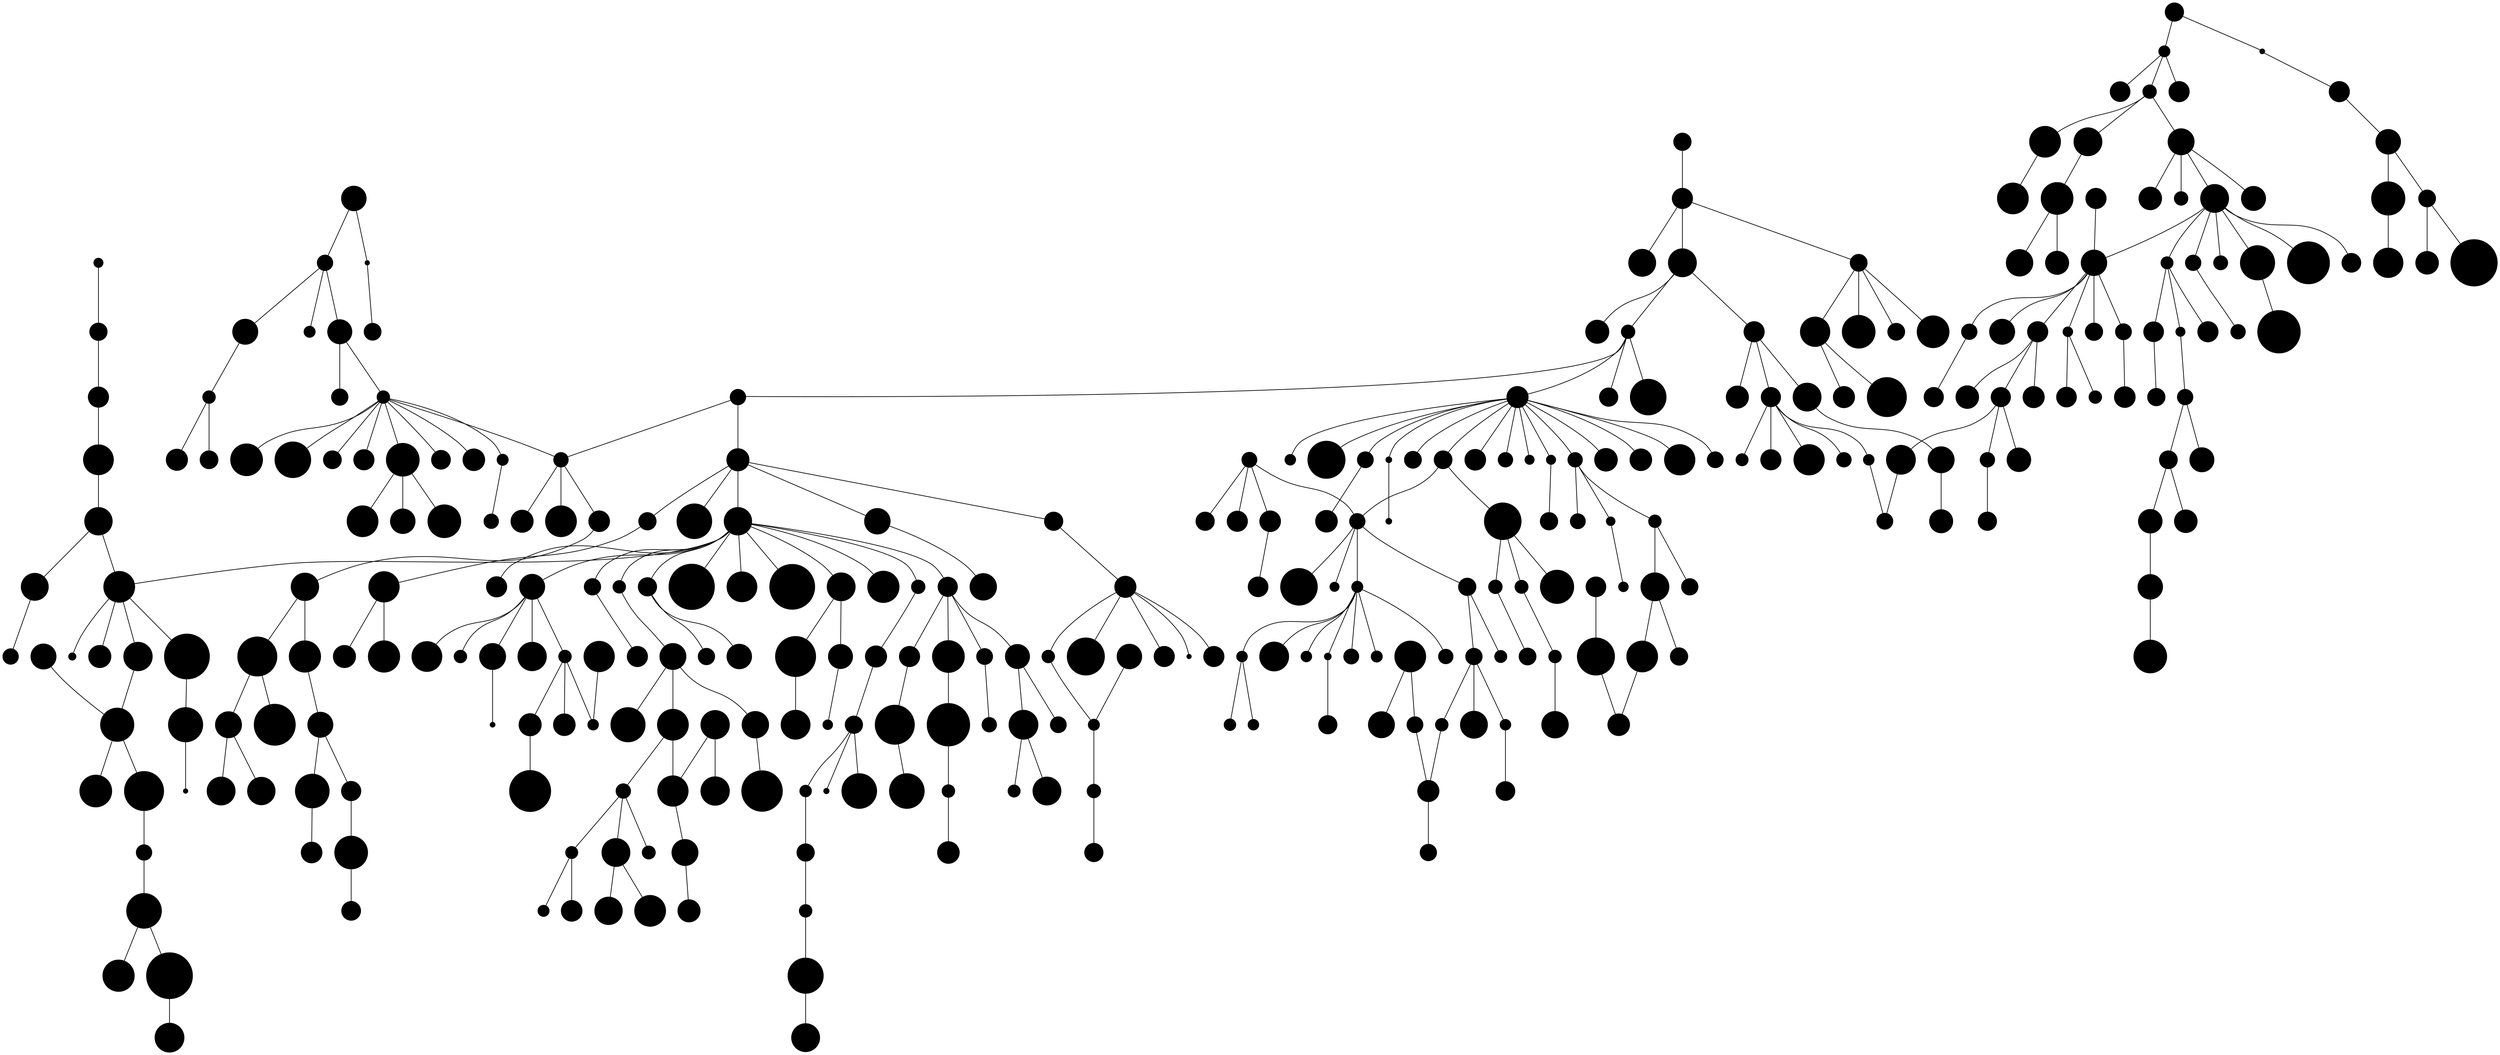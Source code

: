 strict graph "" {
	graph [bb="0,0,746.92,563.16",
		"edge"="{'pos': ''}",
		file="/Users/felicedeluca/Developer/UofA/mlgd/pipeline/impred/tmp_workspace/topics/labels/forests/Topics_Layer_1_drawing.dot",
		"graph"="{'bb': '0,0,746.92,563.16', 'edge': \"{'pos': ''}\", 'file': '/Users/felicedeluca/Developer/UofA/mlgd/pipeline/impred/tmp_workspace/\
topics/labels/forests/Topics_Layer_1_drawing.dot', 'graph': '{\'bb\': \'0,0,746.92,563.16\', \'edge\': \"{\'pos\': \'\'}\", \'file\': \'/\
Users/felicedeluca/Developer/UofA/mlgd/pipeline/impred/tmp_workspace/topics/labels/forests/Topics_Layer_1_drawing.dot\', \'graph\': \'{\\\'\
bb\\\': \\\'0,0,746.92,563.16\\\', \\\'edge\\\': \"{\\\'pos\\\': \\\'\\\'}\", \\\'file\\\': \\\'/Users/felicedeluca/Developer/UofA/\
mlgd/pipeline/impred/tmp_workspace/topics/labels/forests/Topics_Layer_1_drawing.dot\\\', \\\'graph\\\': \"{\\\'bb\\\': \\\'0,0,746.92,\
563.16\\\', \\\'file\\\': \\\'/Users/felicedeluca/Developer/UofA/mlgd/pipeline/impred/tmp_workspace/topics/set2/forests/Topics_Layer_\
1_drawing.dot\\\', \\\'overlap\\\': \\\'vpsc\\\', \\\'repulsiveforce\\\': \\\'1.5\\\', \\\'start\\\': \\\'123\\\'}\", \\\'node\\\': \"{\\\'\
height\\\': \\\'\\\', \\\'label\\\': \\\'\\\\\\\\\\\\\\\\N\\\', \\\'level\\\': \\\'\\\', \\\'penwidth\\\': \\\'0.5\\\', \\\'pos\\\': \\\'\\\', \\\'\
shape\\\': \\\'point\\\', \\\'width\\\': \\\'\\\'}\", \\\'overlap\\\': \\\'vpsc\\\', \\\'repulsiveforce\\\': \\\'1.5\\\', \\\'start\\\': \\\'\
123\\\'}\', \'node\': \"{\'height\': \'\', \'label\': \'\\\\\\\\N\', \'level\': \'\', \'penwidth\': \'0.5\', \'pos\': \'\', \'shape\': \'\
point\', \'width\': \'\'}\", \'overlap\': \'vpsc\', \'repulsiveforce\': \'1.5\', \'start\': \'123\'}', 'node': \"{'height': '', 'label': '\\\\N', '\
level': '', 'penwidth': '0.5', 'pos': '', 'shape': 'point', 'width': ''}\", 'overlap': 'vpsc', 'repulsiveforce': '1.5', 'start': '\
123'}",
		"node"="{'fontsize': '', 'height': '', 'label': '\\N', 'level': '', 'penwidth': '0.5', 'pos': '', 'shape': 'point', 'width': ''}",
		overlap=vpsc,
		repulsiveforce=1.5,
		start=123
	];
	node [label="\N",
		penwidth=0.5,
		shape=point
	];
	1864	 [fontsize=8,
		height=0.2,
		label=ethics,
		level=1,
		pos="-73.25000000000006,-32.450000000000045",
		width=0.2];
	1856	 [fontsize=8,
		height=0.37,
		label=philosophy,
		level=1,
		pos="-72.25000000000006,-14.29000000000002",
		width=0.37];
	1864 -- 1856	 [pos="532.21,124.13 532.02,120.62 531.61,113.25 531.42,109.79"];
	1849	 [fontsize=8,
		height=0.43,
		label=metaphysics,
		level=1,
		pos="-53.040000000000134,-9.560000000000002",
		width=0.43];
	1856 -- 1849	 [pos="549.75,130.37 546.19,129.49 538.17,127.51 534.38,126.58"];
	1683	 [fontsize=8,
		height=0.63,
		label="philosophy of mind",
		level=1,
		pos="-34.14000000000016,3.4399999999999977",
		width=0.63];
	1849 -- 1683	 [pos="568.94,142.78 565.46,140.39 556.79,134.42 553.16,131.93"];
	1007	 [fontsize=8,
		height=0.58,
		label="cognitive science",
		level=1,
		pos="-12.710000000000093,20.819999999999993",
		width=0.58];
	1683 -- 1007	 [pos="590.45,160.04 586.58,156.9 575.78,148.14 571.87,144.97"];
	838	 [fontsize=8,
		height=0.65,
		label="artificial intelligence",
		level=1,
		pos="-4.400000000000091,54.66000000000001",
		width=0.65];
	1007 -- 838	 [pos="599.73,193.2 598.3,187.38 593.84,169.24 592.35,163.17"];
	1682	 [fontsize=8,
		height=0.57,
		label=psycholinguistics,
		level=1,
		pos="0.0,0.0",
		width=0.57];
	1007 -- 1682	 [pos="592.86,159.54 595.2,155.71 601.03,146.16 603.47,142.16"];
	3013	 [fontsize=8,
		height=0.37,
		label="cell biology",
		level=1,
		pos="-285.0700000000001,273.03",
		width=0.37];
	315	 [fontsize=8,
		height=0.43,
		label=biochemistry,
		level=1,
		pos="-281.7400000000001,256.77",
		width=0.43];
	3013 -- 315	 [pos="322.42,399.12 321.78,402.24 320.55,408.25 319.91,411.38"];
	3012	 [fontsize=8,
		height=0.36,
		label=biophysics,
		level=1,
		pos="-303.3100000000001,291.38",
		width=0.36];
	315 -- 3012	 [pos="321.67,398.99 317.89,405.06 305.96,424.2 302.32,430.04"];
	282	 [fontsize=8,
		height=0.59,
		label="molecular biology",
		level=1,
		pos="-255.7500000000001,217.49",
		width=0.59];
	315 -- 282	 [pos="347.71,359.54 343.43,366 328.13,389.12 323.91,395.49"];
	3011	 [fontsize=8,
		height=0.57,
		label="structural biology",
		level=1,
		pos="-296.4700000000001,263.71",
		width=0.57];
	315 -- 3011	 [pos="321.02,397.98 318.2,399.31 312.76,401.87 309.92,403.21"];
	3177	 [fontsize=8,
		height=0.69,
		label="statistical mechanics",
		level=1,
		pos="-309.5300000000001,310.49",
		width=0.69];
	3012 -- 3177	 [pos="300.68,433.51 299.53,437.05 296.93,445.03 295.71,448.8"];
	3159	 [fontsize=8,
		height=0.36,
		label="soft matter",
		level=1,
		pos="-316.7100000000001,297.47999999999996",
		width=0.36];
	3012 -- 3159	 [pos="299.62,432.49 297.04,433.66 292.1,435.91 289.52,437.08"];
	3163	 [fontsize=8,
		height=0.67,
		label="molecular dynamics",
		level=1,
		pos="-298.2800000000001,308.45",
		width=0.67];
	3012 -- 3163	 [pos="301.8,433.57 302.77,436.87 304.81,443.79 305.77,447.05"];
	3161	 [fontsize=8,
		height=0.62,
		label="physical chemistry",
		level=1,
		pos="-324.0100000000001,310.07",
		width=0.62];
	3012 -- 3161	 [pos="299.9,432.97 296.16,436.35 285.73,445.76 281.95,449.18"];
	313	 [fontsize=8,
		height=0.29,
		label=genetics,
		level=1,
		pos="-197.66000000000008,187.27999999999997",
		width=0.29];
	282 -- 313	 [pos="404.97,328.64 396.16,333.23 359.78,352.15 350.82,356.81"];
	241	 [fontsize=8,
		height=0.43,
		label=microbiology,
		level=1,
		pos="-303.79000000000013,220.07999999999998",
		width=0.43];
	282 -- 241	 [pos="346.76,357.96 338.86,358.39 310.58,359.91 302.78,360.33"];
	317	 [fontsize=8,
		height=0.49,
		label="cancer biology",
		level=1,
		pos="-266.3000000000001,210.59999999999997",
		width=0.49];
	282 -- 317	 [pos="347.18,356.78 345.23,355.51 342,353.4 340.01,352.1"];
	4156	 [fontsize=8,
		height=0.82,
		label="computational chemistry",
		level=1,
		pos="-338.4300000000001,307.16999999999996",
		width=0.82];
	3161 -- 4156	 [pos="278.8,450.07 276.03,449.52 270.7,448.44 267.93,447.89"];
	4159	 [fontsize=8,
		height=0.45,
		label=spectroscopy,
		level=1,
		pos="-331.2600000000001,325.91999999999996",
		width=0.45];
	3161 -- 4159	 [pos="279.67,452.37 278.28,455.42 275.6,461.27 274.2,464.32"];
	326	 [fontsize=8,
		height=0.33,
		label=genomics,
		level=1,
		pos="-140.9600000000001,139.68",
		width=0.33];
	313 -- 326	 [pos="408.31,326.46 416.08,319.93 453.87,288.22 462.05,281.36"];
	327	 [fontsize=8,
		height=0.45,
		label=neuroscience,
		level=1,
		pos="-212.16000000000008,230.5",
		width=0.45];
	313 -- 327	 [pos="406.28,329.5 403.9,336.61 395.37,362.04 393.01,369.06"];
	329	 [fontsize=8,
		height=0.39,
		label=epigenetics,
		level=1,
		pos="-184.37000000000012,179.39999999999998",
		width=0.39];
	313 -- 329	 [pos="408.54,326.67 411.09,325.16 415.99,322.25 418.55,320.73"];
	330	 [fontsize=8,
		height=0.75,
		label="developmental biology",
		level=1,
		pos="-196.8800000000001,172.25",
		width=0.75];
	313 -- 330	 [pos="407,325.8 407.15,322.91 407.44,317.36 407.6,314.47"];
	205	 [fontsize=8,
		height=0.41,
		label=immunology,
		level=1,
		pos="-342.42000000000013,210.45",
		width=0.41];
	241 -- 205	 [pos="298.7,359.92 291.93,358.23 270.57,352.9 264.06,351.28"];
	283	 [fontsize=8,
		height=0.59,
		label="microbial ecology",
		level=1,
		pos="-324.6200000000001,238.34999999999997",
		width=0.59];
	241 -- 283	 [pos="299.41,361.64 295.65,364.94 285.15,374.14 281.35,377.48"];
	304	 [fontsize=8,
		height=0.47,
		label=biotechnology,
		level=1,
		pos="-314.6200000000001,212.11",
		width=0.47];
	241 -- 304	 [pos="299.09,359.2 297,357.65 293.46,355.05 291.46,353.58"];
	345	 [fontsize=8,
		height=0.31,
		label=evolution,
		level=1,
		pos="-168.6400000000001,84.44",
		width=0.31];
	326 -- 345	 [pos="462.69,278.21 458.49,269.82 441.15,235.22 436.88,226.7"];
	346	 [fontsize=8,
		height=0.47,
		label=bioinformatics,
		level=1,
		pos="-63.96000000000009,138.43",
		width=0.47];
	326 -- 346	 [pos="465.51,280.01 476.17,279.84 528.3,278.99 538.78,278.82"];
	467	 [fontsize=8,
		height=0.38,
		label=psychology,
		level=1,
		pos="-200.7800000000001,287.03999999999996",
		width=0.38];
	327 -- 467	 [pos="392.79,372.74 394.52,381.33 401.65,416.73 403.4,425.45"];
	493	 [fontsize=8,
		height=0.48,
		label=pharmacology,
		level=1,
		pos="-224.17000000000013,219.34999999999997",
		width=0.48];
	327 -- 493	 [pos="390.94,369.49 388.63,367.35 384.2,363.24 381.88,361.09"];
	476	 [fontsize=8,
		height=0.46,
		label=neuroimaging,
		level=1,
		pos="-213.5700000000001,250.7",
		width=0.46];
	327 -- 476	 [pos="392.28,372.72 392.02,376.48 391.43,384.92 391.15,388.9"];
	481	 [fontsize=8,
		height=0.64,
		label=neurodegeneration,
		level=1,
		pos="-203.81000000000012,212.76999999999998",
		width=0.64];
	327 -- 481	 [pos="393.18,369.22 394.73,365.93 398.22,358.52 399.87,355.02"];
	489	 [fontsize=8,
		height=0.34,
		label=neurology,
		level=1,
		pos="-221.7700000000001,243.14",
		width=0.34];
	327 -- 489	 [pos="391.23,372.41 389.39,374.84 385.84,379.5 383.99,381.94"];
	506	 [fontsize=8,
		height=0.23,
		label=autism,
		level=1,
		pos="-200.2600000000001,236.38",
		width=0.23];
	327 -- 506	 [pos="394.27,371.78 396.57,372.91 400.45,374.83 402.65,375.92"];
	474	 [fontsize=8,
		height=0.78,
		label="biomedical engineering",
		level=1,
		pos="-229.41000000000008,236.09999999999997",
		width=0.78];
	327 -- 474	 [pos="390.56,371.46 387.22,372.54 380.23,374.82 376.94,375.88"];
	472	 [fontsize=8,
		height=0.34,
		label=psychiatry,
		level=1,
		pos="-227.67000000000013,252.56",
		width=0.34];
	327 -- 472	 [pos="391.19,372.59 388.33,376.65 381.22,386.78 378.24,391.01"];
	488	 [fontsize=8,
		height=0.13,
		label=fmri,
		level=1,
		pos="-190.0900000000001,220.95",
		width=0.13];
	327 -- 488	 [pos="394.14,370.11 398.21,368.35 408.33,363.97 412.57,362.14"];
	533	 [fontsize=8,
		height=0.36,
		label=physiology,
		level=1,
		pos="-203.8800000000001,247.33999999999997",
		width=0.36];
	327 -- 533	 [pos="393.3,372.66 394.9,375.92 398.26,382.75 399.84,385.96"];
	473	 [fontsize=8,
		height=0.2,
		label=stress,
		level=1,
		pos="-190.0200000000001,239.64",
		width=0.2];
	327 -- 473	 [pos="394.15,371.58 398.22,373.26 408.38,377.45 412.63,379.21"];
	525	 [fontsize=8,
		height=0.44,
		label=neurobiology,
		level=1,
		pos="-231.48000000000013,226.27999999999997",
		width=0.44];
	327 -- 525	 [pos="390.63,370.47 387.04,369.69 378.97,367.93 375.16,367.1"];
	471	 [fontsize=8,
		height=0.31,
		label=addiction,
		level=1,
		pos="-214.68000000000012,214.20999999999998",
		width=0.31];
	327 -- 471	 [pos="392.1,368.86 391.62,365.74 390.68,359.72 390.2,356.59"];
	485	 [fontsize=8,
		height=0.2,
		label=vision,
		level=1,
		pos="-202.91000000000008,222.44",
		width=0.2];
	327 -- 485	 [pos="393.85,369.6 395.48,368.18 398.12,365.88 399.87,364.35"];
	470	 [fontsize=8,
		height=0.31,
		label=cognition,
		level=1,
		pos="-217.98800000000006,222.42000000000002",
		width=0.31];
	327 -- 470	 [pos="391.16,369.12 386.36,362.48 369.21,338.7 364.48,332.14"];
	247	 [fontsize=8,
		height=0.43,
		label=inflammation,
		level=1,
		pos="-347.5000000000001,195.62",
		width=0.43];
	205 -- 247	 [pos="261.53,348.99 260.56,346.14 258.68,340.66 257.7,337.81"];
	242	 [fontsize=8,
		height=0.64,
		label="infectious diseases",
		level=1,
		pos="-357.2500000000001,201.57999999999998",
		width=0.64];
	205 -- 242	 [pos="260.33,349.72 257.49,348.02 252.01,344.74 249.15,343.03"];
	243	 [fontsize=8,
		height=0.31,
		label=oncology,
		level=1,
		pos="-348.7800000000001,223.15999999999997",
		width=0.31];
	205 -- 243	 [pos="261.16,352.79 259.93,355.25 257.86,359.4 256.68,361.75"];
	192	 [fontsize=8,
		height=0.23,
		label=cancer,
		level=1,
		pos="-372.6700000000001,208.15999999999997",
		width=0.23];
	205 -- 192	 [pos="260.17,350.66 254.7,350.24 239.46,349.09 233.93,348.67"];
	254	 [fontsize=8,
		height=0.26,
		label=virology,
		level=1,
		pos="-359.3200000000001,217.78999999999996",
		width=0.26];
	205 -- 254	 [pos="260.34,351.59 257.07,353.01 250.22,355.99 246.99,357.39"];
	1085	 [fontsize=8,
		height=0.55,
		label=biogeochemistry,
		level=1,
		pos="-343.3200000000001,254.05",
		width=0.55];
	283 -- 1085	 [pos="278.22,380.16 274.6,383.19 266.28,390.19 262.81,393.1"];
	1302	 [fontsize=8,
		height=0.52,
		label="remote sensing",
		level=1,
		pos="-186.3800000000001,-67.856",
		width=0.52];
	1264	 [fontsize=8,
		height=0.33,
		label=hydrology,
		level=1,
		pos="-199.56000000000012,-51.90500000000003",
		width=0.33];
	1302 -- 1264	 [pos="406.23,86.983 408.68,84.021 414.18,77.358 416.78,74.211"];
	1338	 [fontsize=8,
		height=0.1,
		label=gis,
		level=1,
		pos="-175.12000000000012,-80.68299999999999",
		width=0.1];
	1302 -- 1338	 [pos="419.57,70.931 421.73,68.469 425.89,63.733 428.06,61.263"];
	727	 [fontsize=8,
		height=0.51,
		label="climate change",
		level=1,
		pos="-191.6300000000001,-15.629999999999995",
		width=0.51];
	1264 -- 727	 [pos="412.51,122.78 411.12,116.42 406.74,96.356 405.4,90.241"];
	1305	 [fontsize=8,
		height=0.53,
		label=geomorphology,
		level=1,
		pos="-214.62000000000012,-74.97400000000005",
		width=0.53];
	1264 -- 1305	 [pos="404.02,86.941 401.3,82.771 393.71,71.147 390.96,66.935"];
	1304	 [fontsize=8,
		height=0.24,
		label=climate,
		level=1,
		pos="-204.49000000000012,-66.66000000000003",
		width=0.24];
	1264 -- 1304	 [pos="404.41,86.645 403.46,83.813 401.64,78.365 400.69,75.524"];
	1386	 [fontsize=8,
		height=0.36,
		label=geography,
		level=1,
		pos="-171.7000000000001,-98.50099999999998",
		width=0.36];
	1338 -- 1386	 [pos="429.82,57.77 430.48,54.323 431.87,47.097 432.52,43.699"];
	374	 [fontsize=8,
		height=0.27,
		label=ecology,
		level=1,
		pos="-180.99000000000012,27.180000000000007",
		width=0.27];
	727 -- 374	 [pos="423.12,165.7 421.37,158.66 415.11,133.46 413.38,126.51"];
	1267	 [fontsize=8,
		height=0.35,
		label=agriculture,
		level=1,
		pos="-196.06000000000012,-31.389999999999986",
		width=0.35];
	727 -- 1267	 [pos="412.4,122.8 411.55,119.77 409.91,113.95 409.06,110.92"];
	2571	 [fontsize=8,
		height=0.27,
		label=geology,
		level=1,
		pos="-225.8900000000001,-95.19799999999998",
		width=0.27];
	1305 -- 2571	 [pos="389.06,63.799 386.99,60.074 381.82,50.794 379.66,46.913"];
	374 -- 345	 [pos="435.52,222.9 433.64,214.2 425.91,178.34 424,169.51"];
	739	 [fontsize=8,
		height=0.38,
		label=biodiversity,
		level=1,
		pos="-178.8900000000001,6.089999999999975",
		width=0.38];
	374 -- 739	 [pos="423.77,165.59 424.16,161.68 425.04,152.86 425.45,148.7"];
	733	 [fontsize=8,
		height=0.43,
		label=conservation,
		level=1,
		pos="-196.41000000000008,14.810000000000002",
		width=0.43];
	374 -- 733	 [pos="422.15,166.4 419.29,164.1 412.85,158.94 409.81,156.5"];
	726	 [fontsize=8,
		height=0.69,
		label="conservation biology",
		level=1,
		pos="-157.24000000000012,12.70999999999998",
		width=0.69];
	374 -- 726	 [pos="425.13,166.59 429.43,163.97 441.4,156.68 445.73,154.04"];
	732	 [fontsize=8,
		height=0.4,
		label=entomology,
		level=1,
		pos="-173.35000000000008,16.44999999999999",
		width=0.4];
	374 -- 732	 [pos="424.77,165.86 426.25,163.79 428.75,160.28 430.16,158.3"];
	768	 [fontsize=8,
		height=0.46,
		label=biogeography,
		level=1,
		pos="-189.0900000000001,7.910000000000025",
		width=0.46];
	374 -- 768	 [pos="422.83,165.76 421.32,162.18 417.94,154.14 416.34,150.34"];
	728	 [fontsize=8,
		height=0.24,
		label=biology,
		level=1,
		pos="-204.54000000000013,26.980000000000018",
		width=0.24];
	374 -- 728	 [pos="421.73,167.52 417.39,167.49 406.59,167.4 402.07,167.36"];
	729	 [fontsize=8,
		height=0.67,
		label="evolutionary biology",
		level=1,
		pos="-168.9600000000001,32.11999999999999",
		width=0.67];
	374 -- 729	 [pos="425.46,168.31 427.78,169.26 431.71,170.88 433.93,171.79"];
	744	 [fontsize=8,
		height=0.75,
		label="environmental science",
		level=1,
		pos="-193.47000000000008,30.959999999999965",
		width=0.75];
	374 -- 744	 [pos="421.63,168.13 419.21,168.86 415.14,170.09 412.83,170.79"];
	2586	 [fontsize=8,
		height=0.38,
		label=geophysics,
		level=1,
		pos="-239.7700000000001,-96.26100000000002",
		width=0.38];
	2571 -- 2586	 [pos="376.51,44.996 373.83,44.791 369.3,44.444 366.73,44.247"];
	2584	 [fontsize=8,
		height=0.45,
		label=geochemistry,
		level=1,
		pos="-229.5100000000001,-113.16899999999998",
		width=0.45];
	2571 -- 2584	 [pos="378.3,43.239 377.6,39.762 376.13,32.473 375.44,29.046"];
	384	 [fontsize=8,
		height=0.65,
		label="population genetics",
		level=1,
		pos="-156.6400000000001,86.97999999999999",
		width=0.65];
	345 -- 384	 [pos="437.8,225.2 440.02,225.67 443.69,226.44 445.95,226.92"];
	373	 [fontsize=8,
		height=0.44,
		label=development,
		level=1,
		pos="-200.8300000000001,86.38",
		width=0.44];
	345 -- 373	 [pos="433.82,224.93 427.89,225.28 411.15,226.29 405.58,226.63"];
	382	 [fontsize=8,
		height=0.47,
		label=phylogenetics,
		level=1,
		pos="-168.99000000000012,71.23",
		width=0.47];
	345 -- 382	 [pos="435.87,222.74 435.81,220.18 435.69,215.87 435.63,213.43"];
	799	 [fontsize=8,
		height=0.52,
		label="marine ecology",
		level=1,
		pos="-141.3800000000001,11.180000000000007",
		width=0.52];
	726 -- 799	 [pos="449.27,152.88 452.32,152.59 458.18,152.02 461.23,151.73"];
	789	 [fontsize=8,
		height=0.69,
		label="evolutionary ecology",
		level=1,
		pos="-146.2500000000001,-5.1299999999999955",
		width=0.69];
	726 -- 789	 [pos="448.34,151.42 450.38,148.11 454.98,140.66 457.15,137.14"];
	787	 [fontsize=8,
		height=0.65,
		label="community ecology",
		level=1,
		pos="-154.56000000000012,0.8899999999999864",
		width=0.65];
	726 -- 787	 [pos="447.75,151.22 448.24,149.04 449.06,145.43 449.56,143.2"];
	1582	 [fontsize=8,
		height=0.31,
		label=medicine,
		level=1,
		pos="-220.9500000000001,20.660000000000025",
		width=0.31];
	728 -- 1582	 [pos="398.02,166.57 394.87,165.36 388.81,163.02 385.65,161.8"];
	397	 [fontsize=8,
		height=0.58,
		label="political economy",
		level=1,
		pos="-232.10000000000008,90.03999999999999",
		width=0.58];
	373 -- 397	 [pos="401.69,226.98 396.04,227.64 380.28,229.49 374.57,230.16"];
	405	 [fontsize=8,
		height=0.66,
		label="comparative politics",
		level=1,
		pos="-251.79000000000013,110.36999999999998",
		width=0.66];
	397 -- 405	 [pos="371.18,231.74 367.62,235.41 357.69,245.65 354.1,249.36"];
	406	 [fontsize=8,
		height=0.82,
		label="development economics",
		level=1,
		pos="-249.6500000000001,73.86999999999999",
		width=0.82];
	397 -- 406	 [pos="370.85,228.91 367.45,225.78 359.64,218.58 356.38,215.58"];
	659	 [fontsize=8,
		height=0.58,
		label="machine learning",
		level=1,
		pos="2.839999999999918,117.86000000000001",
		width=0.58];
	346 -- 659	 [pos="542.54,278.2 552.3,275.2 596.13,261.7 605.6,258.78"];
	662	 [fontsize=8,
		height=0.54,
		label="systems biology",
		level=1,
		pos="-72.13000000000005,150.82999999999998",
		width=0.54];
	346 -- 662	 [pos="539.61,280.31 538.04,282.69 535.02,287.27 533.45,289.66"];
	658	 [fontsize=8,
		height=0.39,
		label=biostatistics,
		level=1,
		pos="-29.09000000000009,170.89",
		width=0.39];
	346 -- 658	 [pos="542.11,280.19 547.85,285.53 568.37,304.63 574.03,309.9"];
	660	 [fontsize=8,
		height=0.37,
		label=proteomics,
		level=1,
		pos="-78.36000000000007,122.32999999999998",
		width=0.37];
	346 -- 660	 [pos="539.28,277.31 536.5,274.19 530.08,267.02 527.41,264.03"];
	661	 [fontsize=8,
		height=0.73,
		label="computational biology",
		level=1,
		pos="-59.76000000000016,127.26999999999998",
		width=0.73];
	346 -- 661	 [pos="541.27,277.05 542.04,274.99 543.33,271.57 544.12,269.47"];
	415	 [fontsize=8,
		height=0.53,
		label="political science",
		level=1,
		pos="-269.8600000000001,133.53999999999996",
		width=0.53];
	405 -- 415	 [pos="351.59,252.25 348.32,256.44 339.22,268.11 335.92,272.34"];
	1205	 [fontsize=8,
		height=0.86,
		label="environmental economics",
		level=1,
		pos="-251.0800000000001,60.739999999999995",
		width=0.86];
	406 -- 1205	 [pos="354.69,212.18 354.42,209.64 353.95,205.35 353.69,202.92"];
	1206	 [fontsize=8,
		height=0.55,
		label="labor economics",
		level=1,
		pos="-267.8000000000001,65.49999999999999",
		width=0.55];
	406 -- 1206	 [pos="353.24,213.46 349.87,211.9 342.29,208.4 338.72,206.75"];
	844	 [fontsize=8,
		height=0.29,
		label=statistics,
		level=1,
		pos="17.6099999999999,94.11999999999998",
		width=0.29];
	659 -- 844	 [pos="608.38,256.66 611.05,252.37 618.49,240.41 621.19,236.07"];
	840	 [fontsize=8,
		height=0.41,
		label=optimization,
		level=1,
		pos="53.89999999999998,89.25999999999999",
		width=0.41];
	659 -- 840	 [pos="609.11,257.27 616.86,252.93 648.84,235.01 656.72,230.6"];
	854	 [fontsize=8,
		height=0.43,
		label="data science",
		level=1,
		pos="-10.60000000000008,117.34999999999997",
		width=0.43];
	659 -- 854	 [pos="605.31,258.14 602.71,258.04 598.32,257.87 595.84,257.78"];
	841	 [fontsize=8,
		height=0.53,
		label="computer vision",
		level=1,
		pos="44.40999999999997,142.21999999999997",
		width=0.53];
	659 -- 841	 [pos="609.2,259.27 616.04,263.28 640.5,277.61 647.25,281.56"];
	846	 [fontsize=8,
		height=0.35,
		label=algorithms,
		level=1,
		pos="-13.650000000000148,127.28999999999996",
		width=0.35];
	659 -- 846	 [pos="605.65,259.23 602.46,261.06 595.77,264.88 592.63,266.68"];
	842	 [fontsize=8,
		height=0.27,
		label="big data",
		level=1,
		pos="6.689999999999941,178.03999999999996",
		width=0.27];
	659 -- 842	 [pos="607.54,260.23 608.12,269.36 610.53,307.05 611.12,316.33"];
	837	 [fontsize=8,
		height=0.39,
		label="data mining",
		level=1,
		pos="-4.280000000000086,141.71999999999997",
		width=0.39];
	659 -- 837	 [pos="606.85,260.09 605.51,264.58 602.14,275.87 600.82,280.28"];
	659 -- 838	 [pos="607.2,256.4 606.16,247.33 601.56,207.14 600.43,197.23"];
	847	 [fontsize=8,
		height=0.95,
		label="natural language processing",
		level=1,
		pos="20.559999999999945,119.03999999999996",
		width=0.95];
	659 -- 847	 [pos="609.31,258.35 612.74,258.58 619.92,259.06 623.3,259.28"];
	862	 [fontsize=8,
		height=0.63,
		label="pattern recognition",
		level=1,
		pos="-7.270000000000152,108.32999999999998",
		width=0.63];
	659 -- 862	 [pos="605.83,256.73 603.88,254.89 600.58,251.78 598.71,250.02"];
	888	 [fontsize=8,
		height=0.94,
		label="computational neuroscience",
		level=1,
		pos="11.3599999999999,108.53999999999999",
		width=0.94];
	659 -- 888	 [pos="608.74,256.77 610.31,255.05 612.92,252.2 614.52,250.44"];
	848	 [fontsize=8,
		height=0.59,
		label="signal processing",
		level=1,
		pos="-8.090000000000089,93.69999999999999",
		width=0.59];
	659 -- 848	 [pos="606.55,256.33 604.5,251.79 599.32,240.34 597.3,235.88"];
	857	 [fontsize=8,
		height=0.66,
		label="information retrieval",
		level=1,
		pos="13.029999999999973,130.05",
		width=0.66];
	659 -- 857	 [pos="608.66,259.72 610.62,262.06 614.38,266.56 616.34,268.9"];
	3998	 [fontsize=8,
		height=0.56,
		label="synthetic biology",
		level=1,
		pos="-83.90000000000015,152.94",
		width=0.56];
	662 -- 3998	 [pos="530.6,291.52 528.43,291.91 524.83,292.55 522.61,292.95"];
	716	 [fontsize=8,
		height=0.45,
		label=epidemiology,
		level=1,
		pos="7.659999999999968,200.11",
		width=0.45];
	658 -- 716	 [pos="577.06,312.5 583.11,317.31 604.73,334.51 610.7,339.25"];
	3088	 [fontsize=8,
		height=0.64,
		label="mass spectrometry",
		level=1,
		pos="-90.31000000000012,107.28999999999999",
		width=0.64];
	660 -- 3088	 [pos="524.74,260.84 522.35,257.83 517.65,251.91 515.45,249.14"];
	431	 [fontsize=8,
		height=0.41,
		label="public policy",
		level=1,
		pos="-272.20600000000013,137.83199999999997",
		width=0.41];
	415 -- 431	 [pos="333.79,275.58 331.63,279.53 326.25,289.38 324,293.5"];
	430	 [fontsize=8,
		height=0.71,
		label="international relations",
		level=1,
		pos="-273.74200000000013,135.57399999999996",
		width=0.71];
	415 -- 430	 [pos="332.92,274.84 329.16,276.8 320.52,281.33 316.92,283.22"];
	2246	 [fontsize=8,
		height=0.58,
		label=macroeconomics,
		level=1,
		pos="-279.54000000000013,72.43999999999998",
		width=0.58];
	1206 -- 2246	 [pos="334.94,206.94 332.67,208.29 328.84,210.55 326.67,211.84"];
	2245	 [fontsize=8,
		height=0.59,
		label="health economics",
		level=1,
		pos="-278.9000000000001,55.80999999999999",
		width=0.59];
	1206 -- 2245	 [pos="335.41,204.67 333.28,202.81 329.18,199.23 327.05,197.37"];
	555	 [fontsize=8,
		height=0.33,
		label=education,
		level=1,
		pos="-167.6400000000001,320.08",
		width=0.33];
	467 -- 555	 [pos="405.22,428.82 410.67,434.25 430.17,453.7 435.55,459.07"];
	556	 [fontsize=8,
		height=0.77,
		label="cognitive neuroscience",
		level=1,
		pos="-220.5800000000001,324.11",
		width=0.77];
	467 -- 556	 [pos="402.94,428.99 399.74,434.98 388.45,456.12 385,462.58"];
	1971	 [fontsize=8,
		height=0.46,
		label="mental health",
		level=1,
		pos="-238.2500000000001,267.38",
		width=0.46];
	472 -- 1971	 [pos="375.6,394.74 373.48,397.71 369.32,403.53 367.37,406.26"];
	4234	 [fontsize=8,
		height=0.13,
		label=eeg,
		level=1,
		pos="-173.7800000000001,215.18",
		width=0.13];
	488 -- 4234	 [pos="416.48,360.61 419.61,359.5 425.64,357.37 428.78,356.26"];
	2239	 [fontsize=8,
		height=0.37,
		label=depression,
		level=1,
		pos="-174.2800000000001,244.95",
		width=0.37];
	473 -- 2239	 [pos="416.48,380.65 419.5,381.67 425.31,383.63 428.34,384.65"];
	1169	 [fontsize=8,
		height=0.27,
		label=emotion,
		level=1,
		pos="-223.46800000000007,215.24",
		width=0.27];
	470 -- 1169	 [pos="362.09,328.91 357.58,323.01 341.46,301.88 337.02,296.06"];
	1170	 [fontsize=8,
		height=0.32,
		label=language,
		level=1,
		pos="-216.97400000000005,219.86200000000002",
		width=0.32];
	470 -- 1170	 [pos="364.06,328.46 365.04,325.99 366.69,321.82 367.63,319.45"];
	1168	 [fontsize=8,
		height=0.19,
		label=aging,
		level=1,
		pos="-220.2800000000001,219.69599999999997",
		width=0.19];
	470 -- 1168	 [pos="361.86,328.79 359.66,326.17 355.43,321.14 353.22,318.52"];
	1741	 [fontsize=8,
		height=0.45,
		label=econometrics,
		level=1,
		pos="29.969999999999914,72.30999999999999",
		width=0.45];
	844 -- 1741	 [pos="623.15,232.77 625.43,228.75 631.1,218.74 633.47,214.56"];
	1464	 [fontsize=8,
		height=0.34,
		label=simulation,
		level=1,
		pos="82.59999999999991,88.39999999999998",
		width=0.34];
	840 -- 1464	 [pos="660.36,229.56 665.54,229.41 680,228.98 685.24,228.82"];
	1460	 [fontsize=8,
		height=0.51,
		label="power systems",
		level=1,
		pos="93.26999999999998,75.51999999999997",
		width=0.51];
	840 -- 1460	 [pos="660.59,228.88 667.49,226.47 689.27,218.87 695.91,216.56"];
	1461	 [fontsize=8,
		height=0.43,
		label="game theory",
		level=1,
		pos="64.7399999999999,77.06999999999998",
		width=0.43];
	840 -- 1461	 [pos="659.8,228.12 661.88,225.78 665.88,221.28 667.97,218.94"];
	1462	 [fontsize=8,
		height=0.67,
		label="operations research",
		level=1,
		pos="66.19999999999993,59.87999999999998",
		width=0.67];
	840 -- 1462	 [pos="659.28,227.69 661.55,222.28 667.94,207.01 670.07,201.92"];
	1519	 [fontsize=8,
		height=0.27,
		label=robotics,
		level=1,
		pos="76.1099999999999,155.07",
		width=0.27];
	841 -- 1519	 [pos="650.68,283.27 656.14,285.48 673.13,292.37 678.81,294.67"];
	1518	 [fontsize=8,
		height=0.63,
		label="computer graphics",
		level=1,
		pos="45.819999999999936,159.19",
		width=0.63];
	841 -- 1518	 [pos="649.13,284.4 649.39,287.54 649.93,293.99 650.21,297.37"];
	1522	 [fontsize=8,
		height=0.27,
		label=imaging,
		level=1,
		pos="54.789999999999964,151.53999999999996",
		width=0.27];
	841 -- 1522	 [pos="650.6,284.04 652.61,285.84 655.99,288.88 657.91,290.6"];
	1517	 [fontsize=8,
		height=0.55,
		label="medical imaging",
		level=1,
		pos="65.33999999999992,157.91999999999996",
		width=0.55];
	841 -- 1517	 [pos="650.62,283.81 654.48,286.7 664.08,293.91 668.1,296.92"];
	1524	 [fontsize=8,
		height=0.6,
		label="image processing",
		level=1,
		pos="58.09999999999991,136.68",
		width=0.6];
	841 -- 1524	 [pos="650.66,281.9 653.29,280.84 658.34,278.79 660.98,277.72"];
	1779	 [fontsize=8,
		height=0.43,
		label="graph theory",
		level=1,
		pos="-27.37000000000006,131.14999999999998",
		width=0.43];
	846 -- 1779	 [pos="588.78,268.26 586.13,269 581.65,270.26 579.11,270.98"];
	1591	 [fontsize=8,
		height=0.55,
		label="cloud computing",
		level=1,
		pos="9.849999999999909,237.26",
		width=0.55];
	842 -- 1591	 [pos="611.36,320.37 611.84,329.36 613.82,366.45 614.31,375.58"];
	981	 [fontsize=8,
		height=0.52,
		label="social networks",
		level=1,
		pos="2.9899999999998954,155.28999999999996",
		width=0.52];
	837 -- 981	 [pos="601.18,283.74 602.57,286.35 605.26,291.36 606.66,293.98"];
	979	 [fontsize=8,
		height=0.35,
		label=databases,
		level=1,
		pos="-16.68000000000012,154.2",
		width=0.35];
	837 -- 979	 [pos="598.77,283.61 596.39,286 591.81,290.61 589.42,293.01"];
	1006	 [fontsize=8,
		height=0.6,
		label="computer science",
		level=1,
		pos="2.439999999999941,12.920000000000016",
		width=0.6];
	838 -- 1006	 [pos="600.47,193.23 601.57,186.49 605.47,162.68 606.66,155.41"];
	1009	 [fontsize=8,
		height=0.94,
		label="human-computer interaction",
		level=1,
		pos="-16.280000000000143,30.389999999999972",
		width=0.94];
	838 -- 1009	 [pos="599.24,193.12 597.01,188.56 591.38,177.07 589.19,172.58"];
	1005	 [fontsize=8,
		height=0.16,
		label=logic,
		level=1,
		pos="-16.300000000000125,46.12999999999998",
		width=0.16];
	838 -- 1005	 [pos="598.31,193.69 596.01,192.04 592.13,189.26 589.93,187.68"];
	1010	 [fontsize=8,
		height=0.47,
		label="semantic web",
		level=1,
		pos="1.5799999999999272,41.480000000000004",
		width=0.47];
	838 -- 1010	 [pos="601.11,192.96 602.26,190.41 604.21,186.11 605.32,183.67"];
	2112	 [fontsize=8,
		height=0.84,
		label="wireless communications",
		level=1,
		pos="-2.8500000000000227,78.08999999999996",
		width=0.84];
	848 -- 2112	 [pos="597.12,232.15 598.13,229.15 600.06,223.39 601.07,220.38"];
	2110	 [fontsize=8,
		height=0.51,
		label=communication,
		level=1,
		pos="-24.060000000000116,81.66999999999999",
		width=0.51];
	848 -- 2110	 [pos="595.01,232.95 592.04,230.72 585.37,225.69 582.22,223.32"];
	1809	 [fontsize=8,
		height=0.27,
		label=nutrition,
		level=1,
		pos="7.712527999999963,200.14168",
		width=0.27];
	716 -- 1809	 [pos="614,341.54 619.75,345.01 637.91,355.96 643.44,359.29"];
	1807	 [fontsize=8,
		height=0.1,
		label=hiv,
		level=1,
		pos="7.792319999999961,200.10352",
		width=0.1];
	716 -- 1807	 [pos="614.26,340.37 617.43,340.22 623.54,339.92 626.73,339.76"];
	1808	 [fontsize=8,
		height=0.43,
		label="public health",
		level=1,
		pos="-1.75,211.87",
		width=0.43];
	716 -- 1808	 [pos="611.08,341.91 609.27,344.17 605.8,348.51 603.99,350.78"];
	1820	 [fontsize=8,
		height=0.78,
		label="mathematical modeling",
		level=1,
		pos="7.684159999999963,200.12710400000003",
		width=0.78];
	716 -- 1820	 [pos="614.08,341.78 617.11,343.92 623.05,348.13 625.83,350.09"];
	1813	 [fontsize=8,
		height=0.43,
		label="global health",
		level=1,
		pos="7.810399999999959,200.75",
		width=0.43];
	716 -- 1813	 [pos="612.69,342.43 613.41,345.5 614.8,351.41 615.52,354.49"];
	3096	 [fontsize=8,
		height=0.66,
		label="analytical chemistry",
		level=1,
		pos="-91.9500000000001,92.1",
		width=0.66];
	3088 -- 3096	 [pos="514.06,245.79 513.74,242.87 513.14,237.26 512.82,234.34"];
	3097	 [fontsize=8,
		height=0.47,
		label=metabolomics,
		level=1,
		pos="-104.00000000000011,103.19999999999999",
		width=0.47];
	3088 -- 3097	 [pos="512.12,247.01 509.47,246.22 505.01,244.89 502.47,244.13"];
	13	 [fontsize=8,
		height=0.39,
		label=combustion,
		level=1,
		pos="-540.091,26.79000000000002",
		width=0.39];
	2	 [fontsize=8,
		height=0.24,
		label=energy,
		level=1,
		pos="-522.3570000000001,23.00999999999999",
		width=0.24];
	13 -- 2	 [pos="80.315,163.78 76.884,164.51 69.691,166.04 66.31,166.76"];
	2152	 [fontsize=8,
		height=0.11,
		label=cfd,
		level=1,
		pos="-550.2770000000002,36.30999999999999",
		width=0.11];
	13 -- 2152	 [pos="62.887,168.63 60.918,170.48 57.594,173.58 55.709,175.35"];
	12	 [fontsize=8,
		height=0.29,
		label=catalysis,
		level=1,
		pos="-518.9190000000001,46.89999999999996",
		width=0.29];
	2 -- 12	 [pos="85.381,185.38 84.735,180.9 83.107,169.58 82.472,165.17"];
	1	 [fontsize=8,
		height=0.43,
		label=sustainability,
		level=1,
		pos="-524.831,5.420000000000016",
		width=0.43];
	2 -- 1	 [pos="81.948,161.49 81.469,158.09 80.466,150.95 79.994,147.6"];
	25	 [fontsize=8,
		height=0.42,
		label=environment,
		level=1,
		pos="-512.6930000000001,7.1200000000000045",
		width=0.42];
	2 -- 25	 [pos="83.398,161.42 85.333,158.24 89.135,151.99 90.915,149.06"];
	2175	 [fontsize=8,
		height=0.43,
		label="heat transfer",
		level=1,
		pos="-563.574,41.86999999999999",
		width=0.43];
	2152 -- 2175	 [pos="52.215,177.54 49.644,178.62 45.306,180.43 42.845,181.46"];
	30	 [fontsize=8,
		height=0.65,
		label="inorganic chemistry",
		level=1,
		pos="-504.5830000000001,34.00999999999998",
		width=0.65];
	12 -- 30	 [pos="87.409,185.68 90.28,183.1 95.92,178.03 98.56,175.65"];
	28	 [fontsize=8,
		height=0.55,
		label=electrochemistry,
		level=1,
		pos="-514.6210000000001,87.75",
		width=0.55];
	12 -- 28	 [pos="89.718,225.91 88.965,218.75 86.587,196.16 85.863,189.27"];
	29	 [fontsize=8,
		height=0.59,
		label="organic chemistry",
		level=1,
		pos="-521.2940000000001,41.40599999999999",
		width=0.59];
	12 -- 29	 [pos="84.872,185.45 82.725,180.49 76.742,166.65 74.573,161.64"];
	2187	 [fontsize=8,
		height=0.52,
		label="fluid mechanics",
		level=1,
		pos="-577.43,41.489999999999995",
		width=0.52];
	2175 -- 2187	 [pos="38.831,182.17 36.152,182.1 31.631,181.97 29.067,181.9"];
	3431	 [fontsize=8,
		height=0.65,
		label="materials chemistry",
		level=1,
		pos="-495.09000000000015,21.410000000000025",
		width=0.65];
	30 -- 3431	 [pos="101.15,172.83 102.97,170.41 106.48,165.75 108.31,163.33"];
	51	 [fontsize=8,
		height=0.59,
		label="materials science",
		level=1,
		pos="-518.205,132.3",
		width=0.59];
	28 -- 51	 [pos="86.519,270.74 87.109,263.42 89.218,237.2 89.8,229.97"];
	53	 [fontsize=8,
		height=0.51,
		label="energy storage",
		level=1,
		pos="-503.31000000000006,81.07999999999997",
		width=0.51];
	28 -- 53	 [pos="91.717,227.07 93.904,225.78 97.594,223.6 99.687,222.37"];
	54	 [fontsize=8,
		height=0.48,
		label=nanomaterials,
		level=1,
		pos="-510.0910000000001,72.27999999999996",
		width=0.48];
	28 -- 54	 [pos="90.505,226.21 91.374,223.24 93.047,217.53 93.919,214.56"];
	55	 [fontsize=8,
		height=0.29,
		label="fuel cells",
		level=1,
		pos="-523.3080000000001,83.10999999999999",
		width=0.29];
	28 -- 55	 [pos="88.274,227.22 86.854,226.46 84.813,225.37 83.299,224.56"];
	3303	 [fontsize=8,
		height=0.67,
		label="medicinal chemistry",
		level=1,
		pos="-522.3882000000001,36.525999999999996",
		width=0.67];
	29 -- 3303	 [pos="73.346,157.88 72.319,153.29 69.728,141.73 68.718,137.23"];
	3756	 [fontsize=8,
		height=0.7,
		label="applied mathematics",
		level=1,
		pos="-587.8760000000001,26.55000000000001",
		width=0.7];
	2187 -- 3756	 [pos="25.859,180.01 23.767,177.02 19.658,171.14 17.734,168.39"];
	3757	 [fontsize=8,
		height=0.36,
		label=turbulence,
		level=1,
		pos="-592.3640000000001,49.749999999999986",
		width=0.36];
	2187 -- 3757	 [pos="25.309,182.86 22.443,184.45 16.928,187.5 14.052,189.09"];
	69	 [fontsize=8,
		height=0.54,
		label=nanotechnology,
		level=1,
		pos="-493.22,167.47999999999996",
		width=0.54];
	51 -- 69	 [pos="110.27,306.33 106.24,300.65 91.992,280.58 87.638,274.45"];
	70	 [fontsize=8,
		height=0.26,
		label=physics,
		level=1,
		pos="-540.5190000000001,162.75",
		width=0.26];
	51 -- 70	 [pos="85.165,274.3 81.255,279.63 68.911,296.48 65.15,301.61"];
	97	 [fontsize=8,
		height=0.33,
		label=chemistry,
		level=1,
		pos="-532.861,119.31",
		width=0.33];
	51 -- 97	 [pos="85.013,271.46 82.291,269.05 76.169,263.62 73.277,261.06"];
	76	 [fontsize=8,
		height=0.3,
		label="thin films",
		level=1,
		pos="-503.30000000000007,120.45999999999998",
		width=0.3];
	51 -- 76	 [pos="88.193,271.21 91.179,268.83 97.043,264.18 99.789,262"];
	72	 [fontsize=8,
		height=0.72,
		label="chemical engineering",
		level=1,
		pos="-541.7520000000001,132.57",
		width=0.72];
	51 -- 72	 [pos="84.517,272.68 80.181,272.73 69.376,272.85 64.856,272.9"];
	71	 [fontsize=8,
		height=0.88,
		label="condensed matter physics",
		level=1,
		pos="-520.0290000000001,117.55000000000001",
		width=0.88];
	51 -- 71	 [pos="86.141,270.85 85.791,268.02 85.118,262.57 84.767,259.73"];
	95	 [fontsize=8,
		height=0.4,
		label=engineering,
		level=1,
		pos="-506.51700000000017,131.99",
		width=0.4];
	51 -- 95	 [pos="88.191,272.61 90.349,272.55 93.921,272.46 96.123,272.4"];
	3315	 [fontsize=8,
		height=0.56,
		label="chemical biology",
		level=1,
		pos="-524.3554,35.16599999999998",
		width=0.56];
	3303 -- 3315	 [pos="66.768,134.32 64.953,133.07 61.946,130.99 60.094,129.71"];
	3313	 [fontsize=8,
		height=0.49,
		label="drug discovery",
		level=1,
		pos="-521.0696000000002,33.30999999999999",
		width=0.49];
	3303 -- 3313	 [pos="69.114,133.41 70.379,130.33 72.813,124.39 74.083,121.3"];
	3893	 [fontsize=8,
		height=0.62,
		label="numerical analysis",
		level=1,
		pos="-599.8916,15.100000000000023",
		width=0.62];
	3756 -- 3893	 [pos="15.221,165.5 12.915,163.3 8.4774,159.08 6.1638,156.87"];
	4285	 [fontsize=8,
		height=0.97,
		label="computational fluid dynamics",
		level=1,
		pos="-586.668,46.709999999999965",
		width=0.97];
	3757 -- 4285	 [pos="14.008,189.15 14.738,188.76 15.575,188.31 16.285,187.93"];
	4289	 [fontsize=8,
		height=0.48,
		label="fluid dynamics",
		level=1,
		pos="-602.7700000000001,51.989999999999995",
		width=0.48];
	3757 -- 4289	 [pos="10.2,190.54 8.3098,190.95 5.5011,191.55 3.6604,191.95"];
	561	 [fontsize=8,
		height=0.32,
		label=sociology,
		level=1,
		pos="-154.91000000000008,309.40999999999997",
		width=0.32];
	561 -- 555	 [pos="438.49,459.14 440.93,457.09 445.63,453.15 448.08,451.09"];
	1708	 [fontsize=8,
		height=0.43,
		label=demography,
		level=1,
		pos="-139.7700000000001,308.40999999999997",
		width=0.43];
	561 -- 1708	 [pos="451.51,449.65 454.42,449.46 460.01,449.09 462.93,448.9"];
	1707	 [fontsize=8,
		height=0.39,
		label=criminology,
		level=1,
		pos="-147.93000000000012,297.46",
		width=0.39];
	561 -- 1707	 [pos="450.75,447.91 452.1,445.59 454.38,441.69 455.67,439.48"];
	1706	 [fontsize=8,
		height=0.44,
		label=anthropology,
		level=1,
		pos="-167.17000000000013,304.24",
		width=0.44];
	561 -- 1706	 [pos="447.74,448.96 445.37,447.96 441.37,446.28 439.11,445.32"];
	562	 [fontsize=8,
		height=0.24,
		label=gender,
		level=1,
		pos="-127.91000000000008,336.13",
		width=0.24];
	555 -- 562	 [pos="438.63,461.13 445.05,463.73 467.71,472.88 474.64,475.68"];
	559	 [fontsize=8,
		height=0.37,
		label=technology,
		level=1,
		pos="-165.4400000000001,345.90999999999997",
		width=0.37];
	555 -- 559	 [pos="437.1,462.47 437.51,467.32 438.55,479.55 438.96,484.32"];
	560	 [fontsize=8,
		height=0.77,
		label="educational technology",
		level=1,
		pos="-173.74000000000012,331.53999999999996",
		width=0.77];
	555 -- 560	 [pos="435.97,462.23 434.79,464.45 432.8,468.19 431.67,470.31"];
	564	 [fontsize=8,
		height=0.2,
		label=policy,
		level=1,
		pos="-184.79000000000013,326.96",
		width=0.2];
	555 -- 564	 [pos="435.09,461.18 431.78,462.51 424.82,465.3 421.55,466.61"];
	1714	 [fontsize=8,
		height=0.42,
		label=archaeology,
		level=1,
		pos="-178.7700000000001,298.96",
		width=0.42];
	1706 -- 1714	 [pos="435.59,443.77 433.45,442.8 429.9,441.19 427.72,440.19"];
	2816	 [fontsize=8,
		height=0.23,
		label=politics,
		level=1,
		pos="-100.11000000000013,331.83",
		width=0.23];
	562 -- 2816	 [pos="478.49,476.21 483.51,475.43 497.51,473.26 502.59,472.48"];
	2804	 [fontsize=8,
		height=0.61,
		label="social movements",
		level=1,
		pos="-136.68000000000012,343.74",
		width=0.61];
	562 -- 2804	 [pos="475.29,477.68 473.75,479.02 471.25,481.19 469.58,482.63"];
	2821	 [fontsize=8,
		height=0.23,
		label=culture,
		level=1,
		pos="-114.90000000000009,338.96",
		width=0.23];
	562 -- 2821	 [pos="478.7,476.93 481.21,477.48 485.46,478.4 487.86,478.93"];
	2809	 [fontsize=8,
		height=0.15,
		label=race,
		level=1,
		pos="-114.03000000000009,322.56",
		width=0.15];
	562 -- 2809	 [pos="478.37,474.83 481.15,472.11 486.61,466.77 489.16,464.27"];
	2810	 [fontsize=8,
		height=0.32,
		label=inequality,
		level=1,
		pos="-128.2600000000001,355.90999999999997",
		width=0.32];
	562 -- 2810	 [pos="476.63,478.32 476.56,481.99 476.42,490.25 476.35,494.16"];
	2814	 [fontsize=8,
		height=0.24,
		label=identity,
		level=1,
		pos="-110.56000000000012,349.40999999999997",
		width=0.24];
	562 -- 2814	 [pos="478.26,477.72 481.62,480.29 489.34,486.2 492.56,488.67"];
	2807	 [fontsize=8,
		height=0.31,
		label=migration,
		level=1,
		pos="-119.10000000000008,353.53999999999996",
		width=0.31];
	562 -- 2807	 [pos="477.48,478.1 479.11,481.33 482.79,488.61 484.53,492.04"];
	577	 [fontsize=8,
		height=0.35,
		label=innovation,
		level=1,
		pos="-156.93000000000012,366.83",
		width=0.35];
	559 -- 577	 [pos="439.91,488.2 441.56,492.24 445.35,501.56 446.93,505.44"];
	580	 [fontsize=8,
		height=0.26,
		label=science,
		level=1,
		pos="-175.72000000000008,342.53999999999996",
		width=0.26];
	559 -- 580	 [pos="437.14,485.62 435.28,485.01 432.5,484.1 430.69,483.5"];
	2787	 [fontsize=8,
		height=0.7,
		label="cognitive psychology",
		level=1,
		pos="-234.2600000000001,329.53999999999996",
		width=0.7];
	556 -- 2787	 [pos="382.31,465.13 379.68,466.18 374.63,468.18 372,469.23"];
	2775	 [fontsize=8,
		height=0.28,
		label=memory,
		level=1,
		pos="-224.85000000000008,352.40999999999997",
		width=0.28];
	556 -- 2775	 [pos="383.71,466.32 382.93,471.44 380.78,485.7 380,490.87"];
	2778	 [fontsize=8,
		height=0.29,
		label=attention,
		level=1,
		pos="-237.9000000000001,344.09999999999997",
		width=0.29];
	556 -- 2778	 [pos="382.63,466.03 379.44,469.72 371.49,478.89 368.17,482.73"];
	4822	 [fontsize=8,
		height=0.25,
		label=religion,
		level=1,
		pos="-84.7000000000001,336.34",
		width=0.25];
	2816 -- 4822	 [pos="506.35,472.74 509.3,473.61 515,475.27 517.96,476.14"];
	4821	 [fontsize=8,
		height=0.23,
		label=history,
		level=1,
		pos="-82.65000000000015,326.51",
		width=0.23];
	2816 -- 4821	 [pos="506.32,471.62 509.7,470.59 516.78,468.44 520.11,467.42"];
	4120	 [fontsize=8,
		height=0.39,
		label=immigration,
		level=1,
		pos="-101.30000000000013,314.59999999999997",
		width=0.39];
	2809 -- 4120	 [pos="492.1,461.95 494.54,460.42 499.24,457.48 501.69,455.94"];
	586	 [fontsize=8,
		height=0.27,
		label=strategy,
		level=1,
		pos="-144.18000000000012,388.39",
		width=0.27];
	577 -- 586	 [pos="448.64,508.88 450.99,512.85 456.84,522.74 459.29,526.88"];
	585	 [fontsize=8,
		height=0.23,
		label=design,
		level=1,
		pos="-148.2600000000001,360.94",
		width=0.23];
	577 -- 585	 [pos="449.31,506.05 450.88,504.98 453.22,503.39 454.76,502.35"];
	589	 [fontsize=8,
		height=0.57,
		label=entrepreneurship,
		level=1,
		pos="-160.5100000000001,355.03999999999996",
		width=0.57];
	577 -- 589	 [pos="447.08,505.34 446.42,503.17 445.32,499.57 444.65,497.35"];
	2792	 [fontsize=8,
		height=0.27,
		label=learning,
		level=1,
		pos="-230.1900000000001,374.76",
		width=0.27];
	2775 -- 2792	 [pos="379.3,494.52 378.32,498.64 375.87,508.9 374.84,513.19"];
	3921	 [fontsize=8,
		height=0.36,
		label=perception,
		level=1,
		pos="-250.2600000000001,358.95",
		width=0.36];
	2778 -- 3921	 [pos="365.15,486.29 362.68,489.26 357.82,495.1 355.54,497.83"];
	2904	 [fontsize=8,
		height=0.45,
		label=management,
		level=1,
		pos="-126.0100000000001,398.5",
		width=0.45];
	586 -- 2904	 [pos="462.07,529.68 465.44,531.56 473.03,535.78 476.62,537.78"];
	2333	 [fontsize=8,
		height=0.4,
		label=architecture,
		level=1,
		pos="-139.04000000000013,368.25",
		width=0.4];
	585 -- 2333	 [pos="457.75,502.44 459.37,503.72 462,505.81 463.75,507.2"];
	1922	 [fontsize=8,
		height=0.59,
		label="social psychology",
		level=1,
		pos="-228.74200000000008,209.24",
		width=0.59];
	1169 -- 1922	 [pos="334.46,292.95 329.83,287.69 315.25,271.1 310.8,266.04"];
	1923	 [fontsize=8,
		height=0.35,
		label=motivation,
		level=1,
		pos="-225.62200000000007,212.26",
		width=0.35];
	1169 -- 1923	 [pos="334.55,292.73 332.4,289.75 328.16,283.89 326.18,281.14"];
	1172	 [fontsize=8,
		height=0.21,
		label=health,
		level=1,
		pos="-220.5268000000001,219.17199999999997",
		width=0.21];
	1168 -- 1172	 [pos="350.84,314.79 349.65,312.26 347.64,307.99 346.5,305.56"];
	4839	 [fontsize=8,
		height=0.56,
		label="higher education",
		level=1,
		pos="-234.7600000000001,388.21000000000004",
		width=0.56];
	2792 -- 4839	 [pos="373.67,517.22 372.78,519.82 371.29,524.21 370.45,526.7"];
	1938	 [fontsize=8,
		height=0.65,
		label="political psychology",
		level=1,
		pos="-229.53960000000006,208.17919999999998",
		width=0.65];
	1922 -- 1938	 [pos="308.19,262.82 304.52,257.93 294.15,244.15 290.7,239.55"];
	1937	 [fontsize=8,
		height=0.37,
		label=personality,
		level=1,
		pos="-231.58400000000006,207.43",
		width=0.37];
	1922 -- 1937	 [pos="307.76,263.45 305.03,261.71 299.78,258.37 297.04,256.63"];
	1760	 [fontsize=8,
		height=0.37,
		label=economics,
		level=1,
		pos="42.89999999999998,53.13999999999997",
		width=0.37];
	1741 -- 1760	 [pos="635.55,211.17 637.93,207.64 643.87,198.84 646.35,195.16"];
	1766	 [fontsize=8,
		height=0.12,
		label=law,
		level=1,
		pos="52.57999999999993,37.239999999999995",
		width=0.12];
	1760 -- 1766	 [pos="648.65,191.55 650.59,188.37 654.4,182.11 656.18,179.19"];
	1767	 [fontsize=8,
		height=0.73,
		label="industrial organization",
		level=1,
		pos="39.549999999999955,36.47000000000001",
		width=0.73];
	1760 -- 1767	 [pos="647.11,191.72 646.49,188.63 645.22,182.29 644.55,178.97"];
	1764	 [fontsize=8,
		height=0.25,
		label=finance,
		level=1,
		pos="53.08999999999992,68.87999999999998",
		width=0.25];
	1760 -- 1764	 [pos="648.72,195.43 650.76,198.58 654.77,204.78 656.64,207.68"];
	1772	 [fontsize=8,
		height=0.37,
		label=accounting,
		level=1,
		pos="55.029999999999916,72.88600000000001",
		width=0.37];
	1764 -- 1772	 [pos="658.55,211.09 660.43,214.97 664.75,223.88 666.55,227.6"];
	2731	 [fontsize=8,
		height=0.27,
		label=auditing,
		level=1,
		pos="58.06799999999993,75.30999999999999",
		width=0.27];
	1772 -- 2731	 [pos="669.22,230.76 672.26,233.19 678.24,237.96 681.03,240.19"];
	2736	 [fontsize=8,
		height=0.74,
		label="corporate governance",
		level=1,
		pos="58.31599999999992,78.00799999999997",
		width=0.74];
	2731 -- 2736	 [pos="682.74,243.5 682.98,246.11 683.39,250.51 683.62,253"];
	3463	 [fontsize=8,
		height=0.31,
		label=modeling,
		level=1,
		pos="104.66999999999996,89.35999999999999",
		width=0.31];
	1464 -- 3463	 [pos="689.21,228.85 693.48,229.04 703.3,229.46 707.4,229.64"];
	1482	 [fontsize=8,
		height=0.34,
		label="smart grid",
		level=1,
		pos="110.2399999999999,64.06999999999998",
		width=0.34];
	1460 -- 1482	 [pos="699.41,214.82 702.56,212.7 709.65,207.91 713,205.65"];
	1481	 [fontsize=8,
		height=0.61,
		label="renewable energy",
		level=1,
		pos="123.71999999999991,68.67999999999999",
		width=0.61];
	1460 -- 1481	 [pos="699.84,215.43 705.35,214.2 720.69,210.75 726.25,209.5"];
	1833	 [fontsize=8,
		height=0.82,
		label="experimental economics",
		level=1,
		pos="72.90999999999997,66.17999999999999",
		width=0.82];
	1461 -- 1833	 [pos="670.58,215.73 672.16,213.63 674.83,210.07 676.34,208.06"];
	2674	 [fontsize=8,
		height=0.89,
		label="supply chain management",
		level=1,
		pos="76.55999999999995,37.47000000000001",
		width=0.89];
	1462 -- 2674	 [pos="671.58,198.48 673.49,194.36 678.25,184.07 680.24,179.77"];
	2377	 [fontsize=8,
		height=0.23,
		label=control,
		level=1,
		pos="78.95999999999992,141.44",
		width=0.23];
	1519 -- 2377	 [pos="681.12,293.3 681.67,290.67 682.6,286.22 683.13,283.7"];
	2389	 [fontsize=8,
		height=0.46,
		label="control theory",
		level=1,
		pos="98.12,157.97999999999996",
		width=0.46];
	1519 -- 2389	 [pos="682.71,295.7 686.96,296.26 696.76,297.55 700.85,298.09"];
	2376	 [fontsize=8,
		height=0.47,
		label=biomechanics,
		level=1,
		pos="85.21999999999991,175.87",
		width=0.47];
	1519 -- 2376	 [pos="681.52,297.35 683.28,301.37 687.34,310.64 689.03,314.49"];
	1572	 [fontsize=8,
		height=0.11,
		label=mri,
		level=1,
		pos="68.89799999999994,159.57999999999996",
		width=0.11];
	1517 -- 1572	 [pos="671.55,299.05 674.85,300.59 682.29,304.06 685.8,305.7"];
	1594	 [fontsize=8,
		height=0.65,
		label="distributed systems",
		level=1,
		pos="16.959999999999923,288.09999999999997",
		width=0.65];
	1591 -- 1594	 [pos="614.72,379.8 615.89,388.17 620.08,418.09 621.23,426.34"];
	1598	 [fontsize=8,
		height=0.56,
		label="internet of things",
		level=1,
		pos="16.079999999999927,257.93",
		width=0.56];
	1591 -- 1598	 [pos="614.99,379.53 616.2,383.53 618.98,392.73 620.13,396.57"];
	1604	 [fontsize=8,
		height=0.72,
		label="distributed computing",
		level=1,
		pos="3.5799999999999272,251.46999999999997",
		width=0.72];
	1591 -- 1604	 [pos="613.65,379.36 612.44,382.09 610.13,387.33 608.92,390.07"];
	1397	 [fontsize=8,
		height=0.7,
		label="software engineering",
		level=1,
		pos="9.729999999999905,-28.700000000000045",
		width=0.7];
	1006 -- 1397	 [pos="607.32,151.49 608.5,144.77 612.66,121.03 613.93,113.78"];
	2851	 [fontsize=8,
		height=0.72,
		label="ubiquitous computing",
		level=1,
		pos="-16.94400000000013,25.391999999999996",
		width=0.72];
	1009 -- 2851	 [pos="588.03,168.79 587.41,164.1 585.83,152.26 585.22,147.64"];
	2933	 [fontsize=8,
		height=0.61,
		label="information theory",
		level=1,
		pos="-2.536400000000029,77.61119999999997",
		width=0.61];
	2112 -- 2933	 [pos="602.94,216.58 604.46,214.27 607.02,210.36 608.47,208.14"];
	2133	 [fontsize=8,
		height=0.21,
		label=media,
		level=1,
		pos="-36.89000000000016,72.68999999999998",
		width=0.21];
	2110 -- 2133	 [pos="578.94,220.93 576.47,219.21 571.73,215.89 569.26,214.16"];
	1417	 [fontsize=8,
		height=0.53,
		label="formal methods",
		level=1,
		pos="24.829999999999927,-42.051000000000045",
		width=0.53];
	1417 -- 1397	 [pos="615.69,110.43 618.5,107.95 624.8,102.37 627.78,99.737"];
	1403	 [fontsize=8,
		height=0.82,
		label="programming languages",
		level=1,
		pos="6.439999999999941,-59.75",
		width=0.82];
	1397 -- 1403	 [pos="614.08,109.62 613.49,104.01 611.83,88.365 611.23,82.696"];
	1402	 [fontsize=8,
		height=0.67,
		label="information systems",
		level=1,
		pos="11.159999999999968,-44.860000000000014",
		width=0.67];
	1397 -- 1402	 [pos="614.48,109.68 614.75,106.58 615.28,100.61 615.55,97.498"];
	2020	 [fontsize=8,
		height=0.33,
		label=compilers,
		level=1,
		pos="0.7399999999998954,-85.06400000000002",
		width=0.33];
	1403 -- 2020	 [pos="610.56,78.624 609.49,73.869 606.79,61.879 605.74,57.204"];
	2030	 [fontsize=8,
		height=0.73,
		label="computer architecture",
		level=1,
		pos="-10.030000000000143,-104.85700000000003",
		width=0.73];
	2020 -- 2030	 [pos="604.32,53.469 602.23,49.641 597.44,40.829 595.44,37.156"];
	2034	 [fontsize=8,
		height=0.66,
		label="embedded systems",
		level=1,
		pos="-1.7300000000000182,-116.07299999999998",
		width=0.66];
	2030 -- 2034	 [pos="595.84,33.75 597.44,31.581 600.15,27.922 601.68,25.846"];
	2038	 [fontsize=8,
		height=0.96,
		label="high performance computing",
		level=1,
		pos="-19.450000000000102,-122.32100000000003",
		width=0.96];
	2030 -- 2038	 [pos="593.67,33.891 591.92,30.649 587.98,23.353 586.12,19.908"];
	115	 [fontsize=8,
		height=0.43,
		label=nanoscience,
		level=1,
		pos="-478.08000000000015,168.63",
		width=0.43];
	115 -- 69	 [pos="113.2,307.98 116.11,308.2 121.7,308.62 124.62,308.84"];
	109	 [fontsize=8,
		height=0.21,
		label=mems,
		level=1,
		pos="-505.0250000000001,185.84999999999997",
		width=0.21];
	69 -- 109	 [pos="110.26,309.53 107.97,313.09 102.72,321.27 100.53,324.67"];
	113	 [fontsize=8,
		height=0.37,
		label=biosensors,
		level=1,
		pos="-481.93000000000006,155.01",
		width=0.37];
	69 -- 113	 [pos="112.73,306.31 114.9,303.92 119.07,299.31 121.25,296.91"];
	108	 [fontsize=8,
		height=0.43,
		label="drug delivery",
		level=1,
		pos="-470.82000000000016,192.81",
		width=0.43];
	69 -- 108	 [pos="132.55,331.81 128.69,327.45 116.68,313.87 112.67,309.33"];
	110	 [fontsize=8,
		height=0.34,
		label="solar cells",
		level=1,
		pos="-495.3700000000001,191.14999999999998",
		width=0.34];
	69 -- 110	 [pos="111.18,309.7 110.78,314.06 109.8,324.92 109.39,329.46"];
	111	 [fontsize=8,
		height=0.33,
		label=graphene,
		level=1,
		pos="-507.8470000000001,167.27999999999997",
		width=0.33];
	69 -- 111	 [pos="109.06,307.81 106.23,307.77 101.46,307.71 98.757,307.67"];
	112	 [fontsize=8,
		height=0.53,
		label=semiconductors,
		level=1,
		pos="-495.7600000000001,155.09999999999997",
		width=0.53];
	69 -- 112	 [pos="110.95,305.9 110.48,303.62 109.71,299.83 109.23,297.5"];
	1243	 [fontsize=8,
		height=0.42,
		label=microfluidics,
		level=1,
		pos="-517.9140000000001,201.58999999999997",
		width=0.42];
	109 -- 1243	 [pos="98.355,327.66 95.962,330.59 90.578,337.16 88.036,340.27"];
	1249	 [fontsize=8,
		height=0.27,
		label=sensors,
		level=1,
		pos="-512.5940000000002,189.34999999999997",
		width=0.27];
	109 -- 1249	 [pos="97.789,327.02 96.532,327.6 94.85,328.38 93.619,328.95"];
	133	 [fontsize=8,
		height=0.41,
		label=biomaterials,
		level=1,
		pos="-446.9100000000001,206.59999999999997",
		width=0.41];
	108 -- 133	 [pos="156.09,346.05 151.77,343.56 139.72,336.61 135.36,334.09"];
	135	 [fontsize=8,
		height=0.45,
		label=nanoparticles,
		level=1,
		pos="-472.98,212.72999999999996",
		width=0.45];
	108 -- 135	 [pos="133.55,335.01 133.15,338.71 132.25,347.03 131.82,350.96"];
	134	 [fontsize=8,
		height=0.48,
		label=nanomedicine,
		level=1,
		pos="-469.5300000000001,204.2",
		width=0.48];
	108 -- 134	 [pos="134,335.37 134.24,337.44 134.58,340.51 134.81,342.53"];
	2317	 [fontsize=8,
		height=0.44,
		label=photovoltaics,
		level=1,
		pos="-501.82000000000016,209.64",
		width=0.44];
	110 -- 2317	 [pos="108.61,333.22 107.41,336.65 104.71,344.37 103.44,348.02"];
	3062	 [fontsize=8,
		height=0.41,
		label="2d materials",
		level=1,
		pos="-522.3860000000001,168.25",
		width=0.41];
	111 -- 3062	 [pos="94.452,307.79 91.64,307.98 86.896,308.3 84.205,308.47"];
	619	 [fontsize=8,
		height=0.43,
		label=mathematics,
		level=1,
		pos="-550.235,165.59999999999997",
		width=0.43];
	70 -- 619	 [pos="62.177,303.66 60.413,304.18 57.79,304.95 56.072,305.45"];
	618	 [fontsize=8,
		height=0.42,
		label=astrophysics,
		level=1,
		pos="-549.1330000000002,181.0",
		width=0.42];
	70 -- 618	 [pos="63.256,304.8 61.657,308.18 58.058,315.8 56.359,319.4"];
	617	 [fontsize=8,
		height=0.2,
		label=optics,
		level=1,
		pos="-561.2490000000001,186.66999999999996",
		width=0.2];
	70 -- 617	 [pos="62.691,304.68 58.944,309.01 48.499,321.06 44.714,325.42"];
	5826	 [fontsize=8,
		height=0.31,
		label=materials,
		level=1,
		pos="-545.6140000000001,109.66999999999999",
		width=0.31];
	97 -- 5826	 [pos="70.145,258.48 67.698,256.63 62.988,253.07 60.533,251.22"];
	2266	 [fontsize=8,
		height=0.89,
		label="environmental engineering",
		level=1,
		pos="-557.5200000000001,131.72999999999996",
		width=0.89];
	72 -- 2266	 [pos="60.884,272.83 57.858,272.67 52.035,272.36 48.999,272.2"];
	154	 [fontsize=8,
		height=0.5,
		label=bioengineering,
		level=1,
		pos="-448.3900000000001,224.01999999999998",
		width=0.5];
	133 -- 154	 [pos="157.5,348.82 157.21,352.19 156.61,359.26 156.33,362.58"];
	146	 [fontsize=8,
		height=0.61,
		label="tissue engineering",
		level=1,
		pos="-422.3400000000001,208.41999999999996",
		width=0.61];
	133 -- 146	 [pos="180.31,348.64 175.69,348.3 164.05,347.43 159.51,347.09"];
	147	 [fontsize=8,
		height=0.31,
		label=polymers,
		level=1,
		pos="-442.6300000000001,194.62",
		width=0.31];
	133 -- 147	 [pos="158.33,345.08 159.12,342.87 160.43,339.21 161.23,336.95"];
	1147	 [fontsize=8,
		height=0.37,
		label=cosmology,
		level=1,
		pos="-552.4110000000002,196.82999999999998",
		width=0.37];
	618 -- 1147	 [pos="55.035,323.3 54.406,326.34 53.195,332.19 52.564,335.24"];
	622	 [fontsize=8,
		height=0.33,
		label=photonics,
		level=1,
		pos="-569.7390000000001,212.39",
		width=0.33];
	617 -- 622	 [pos="42.655,329.05 41.06,333.88 37.039,346.06 35.471,350.81"];
	168	 [fontsize=8,
		height=0.34,
		label="stem cells",
		level=1,
		pos="-397.4800000000001,206.19",
		width=0.34];
	146 -- 168	 [pos="205.14,346.72 200.47,347.14 188.7,348.2 184.11,348.62"];
	2928	 [fontsize=8,
		height=0.39,
		label=composites,
		level=1,
		pos="-440.8400000000001,181.75",
		width=0.39];
	147 -- 2928	 [pos="162.22,332.97 162.57,330.48 163.15,326.28 163.48,323.9"];
	3548	 [fontsize=8,
		height=0.46,
		label="public opinion",
		level=1,
		pos="-230.1824000000001,207.2292",
		width=0.46];
	1938 -- 3548	 [pos="288.51,236.48 285.6,232.19 277.5,220.23 274.57,215.89"];
	633	 [fontsize=8,
		height=0.38,
		label=plasmonics,
		level=1,
		pos="-577.496,236.27999999999997",
		width=0.38];
	622 -- 633	 [pos="34.222,354.63 32.765,359.11 29.091,370.43 27.659,374.84"];
	634	 [fontsize=8,
		height=0.51,
		label=optoelectronics,
		level=1,
		pos="-580.045,207.55",
		width=0.51];
	622 -- 634	 [pos="32.844,351.82 30.972,350.94 28.191,349.63 26.368,348.77"];
	644	 [fontsize=8,
		height=0.5,
		label=nanophotonics,
		level=1,
		pos="-584.573,257.62",
		width=0.5];
	633 -- 644	 [pos="26.421,378.61 25.053,382.74 21.902,392.24 20.589,396.2"];
	643	 [fontsize=8,
		height=0.48,
		label=metamaterials,
		level=1,
		pos="-591.67,240.45",
		width=0.48];
	633 -- 643	 [pos="25.336,377.15 22.616,377.95 17.381,379.49 14.652,380.29"];
	3250	 [fontsize=8,
		height=0.52,
		label="quantum optics",
		level=1,
		pos="-582.2710000000001,275.15999999999997",
		width=0.52];
	644 -- 3250	 [pos="20.244,399.86 20.689,403.25 21.623,410.36 22.061,413.71"];
	3961	 [fontsize=8,
		height=0.42,
		label="social media",
		level=1,
		pos="-231.03600000000006,205.7988",
		width=0.42];
	3551	 [fontsize=8,
		height=0.78,
		label="political communication",
		level=1,
		pos="-230.68320000000006,206.42680000000001",
		width=0.78];
	3961 -- 3551	 [pos="259.89,192.31 258.2,189.29 254.94,183.5 253.24,180.47"];
	3551 -- 3548	 [pos="272.5,212.72 270.2,209.03 264.46,199.82 262.05,195.97"];
	3123	 [fontsize=8,
		height=0.64,
		label="dynamical systems",
		level=1,
		pos="93.54999999999995,138.18",
		width=0.64];
	3123 -- 2377	 [pos="685.31,281.4 688.11,280.77 693.5,279.57 696.31,278.94"];
	2499	 [fontsize=8,
		height=0.86,
		label="computational mechanics",
		level=1,
		pos="95.51999999999998,187.76999999999998",
		width=0.86];
	2376 -- 2499	 [pos="691.06,317.69 693.03,319.98 696.83,324.37 698.81,326.66"];
	1485	 [fontsize=8,
		height=0.26,
		label=biofuels,
		level=1,
		pos="139.16999999999996,57.39999999999996",
		width=0.26];
	1481 -- 1485	 [pos="730.19,207.66 733.28,205.4 739.36,200.96 742.2,198.88"];
	1484	 [fontsize=8,
		height=0.59,
		label="power electronics",
		level=1,
		pos="140.54999999999995,72.8",
		width=0.59];
	1481 -- 1484	 [pos="730.09,209.48 733.21,210.25 739.61,211.81 742.96,212.63"];
	4766	 [fontsize=8,
		height=0.73,
		label="behavioral economics",
		level=1,
		pos="89.84999999999991,53.25999999999998",
		width=0.73];
	1833 -- 4766	 [pos="679.04,205.35 682.19,202.95 689.27,197.56 692.61,195.01"];
	2700	 [fontsize=8,
		height=0.27,
		label=logistics,
		level=1,
		pos="74.7299999999999,20.870000000000005",
		width=0.27];
	2674 -- 2700	 [pos="680.91,175.79 680.56,172.61 679.88,166.48 679.53,163.29"];
	1624	 [fontsize=8,
		height=0.64,
		label="computer networks",
		level=1,
		pos="2.8099999999999454,316.47999999999996",
		width=0.64];
	1594 -- 1624	 [pos="620.6,430.32 617.99,435.55 610.64,450.31 608.19,455.23"];
	1623	 [fontsize=8,
		height=0.31,
		label=networks,
		level=1,
		pos="35.89999999999998,324.71",
		width=0.31];
	1594 -- 1623	 [pos="622.54,430.43 625.86,436.84 636.34,457.09 639.53,463.27"];
	4022	 [fontsize=8,
		height=0.85,
		label="wireless sensor networks",
		level=1,
		pos="29.34999999999991,269.08",
		width=0.85];
	1598 -- 4022	 [pos="622.28,399.66 624.83,401.8 629.73,405.92 632.28,408.06"];
	4460	 [fontsize=8,
		height=0.1,
		label=hci,
		level=1,
		pos="-17.250000000000114,21.52600000000001",
		width=0.1];
	2851 -- 4460	 [pos="584.8,143.69 584.51,139.95 583.89,132.11 583.6,128.43"];
	1690	 [fontsize=8,
		height=0.33,
		label=linguistics,
		level=1,
		pos="2.607999999999993,-2.6440000000000055",
		width=0.33];
	1682 -- 1690	 [pos="606.17,138.74 608.78,136.09 613.91,130.89 616.31,128.46"];
	3256	 [fontsize=8,
		height=0.69,
		label="quantum information",
		level=1,
		pos="-583.286,289.96",
		width=0.69];
	3250 -- 3256	 [pos="22.175,417.34 21.98,420.18 21.605,425.64 21.41,428.49"];
	192 -- 168	 [pos="229.95,348.36 225.29,347.99 213.54,347.06 208.96,346.7"];
	1106	 [fontsize=8,
		height=0.49,
		label=oceanography,
		level=1,
		pos="-358.0200000000001,265.81",
		width=0.49];
	1085 -- 1106	 [pos="259.45,395.85 256.5,398.21 250.72,402.83 248.02,405"];
	4417	 [fontsize=8,
		height=0.69,
		label="public administration",
		level=1,
		pos="-273.9620000000001,141.42399999999998",
		width=0.69];
	431 -- 4417	 [pos="322.17,297.02 320.54,300.35 316.87,307.86 315.14,311.4"];
	4422	 [fontsize=8,
		height=0.4,
		label=governance,
		level=1,
		pos="-274.7240000000001,144.55399999999997",
		width=0.4];
	4417 -- 4422	 [pos="313.73,315.24 313,318.24 311.6,324.02 310.86,327.03"];
	440	 [fontsize=8,
		height=0.44,
		label="human rights",
		level=1,
		pos="-276.77800000000013,136.73599999999996",
		width=0.44];
	430 -- 440	 [pos="313.44,284.78 310.53,285.9 304.92,288.04 301.99,289.16"];
	1656	 [fontsize=8,
		height=0.6,
		label="wireless networks",
		level=1,
		pos="-12.450000000000102,329.41999999999996",
		width=0.6];
	1674	 [fontsize=8,
		height=0.6,
		label="mobile computing",
		level=1,
		pos="-24.69000000000011,341.56",
		width=0.6];
	1656 -- 1674	 [pos="590.62,471.27 588.27,473.6 583.75,478.08 581.4,480.42"];
	1656 -- 1624	 [pos="605.97,458.04 603.14,460.44 596.76,465.84 593.75,468.39"];
	1659	 [fontsize=8,
		height=0.55,
		label="network security",
		level=1,
		pos="-4.1200000000000045,339.86",
		width=0.55];
	1624 -- 1659	 [pos="606.84,458.68 605.54,463.07 602.25,474.14 600.97,478.46"];
	5048	 [fontsize=8,
		height=0.47,
		label=computational,
		level=1,
		pos="-10.400000000000148,357.78999999999996",
		width=0.47];
	1659 -- 5048	 [pos="599.78,482.14 598.56,485.61 596.02,492.88 594.82,496.3"];
	1639	 [fontsize=8,
		height=0.28,
		label=systems,
		level=1,
		pos="51.059999999999945,329.82",
		width=0.28];
	1623 -- 1639	 [pos="642.33,465.69 645.23,466.68 650.83,468.56 653.75,469.55"];
	1637	 [fontsize=8,
		height=0.26,
		label=security,
		level=1,
		pos="29.93999999999994,348.09999999999997",
		width=0.26];
	1623 -- 1637	 [pos="640,466.9 638.88,471.3 636.06,482.38 634.96,486.69"];
	1638	 [fontsize=8,
		height=0.59,
		label="complex systems",
		level=1,
		pos="53.799999999999955,350.41999999999996",
		width=0.59];
	1623 -- 1638	 [pos="641.64,466.76 644.88,471.4 653.9,484.36 657.17,489.06"];
	2494	 [fontsize=8,
		height=0.24,
		label=privacy,
		level=1,
		pos="26.120000000000005,367.87",
		width=0.24];
	1637 -- 2494	 [pos="634.16,490.28 633.45,493.95 631.85,502.21 631.1,506.11"];
	2489	 [fontsize=8,
		height=0.44,
		label=cryptography,
		level=1,
		pos="37.32999999999993,348.91999999999996",
		width=0.44];
	1637 -- 2489	 [pos="636.53,488.68 637.62,488.8 638.96,488.95 640.03,489.07"];
	3067	 [fontsize=8,
		height=0.58,
		label="statistical physics",
		level=1,
		pos="69.7299999999999,361.76",
		width=0.58];
	1638 -- 3067	 [pos="659.84,491.83 662.8,493.93 669.45,498.67 672.6,500.9"];
	3071	 [fontsize=8,
		height=0.65,
		label="nonlinear dynamics",
		level=1,
		pos="53.15999999999997,370.46",
		width=0.65];
	1638 -- 3071	 [pos="658.31,492.63 658.19,496.35 657.93,504.72 657.8,508.67"];
	3779	 [fontsize=8,
		height=0.61,
		label="parallel computing",
		level=1,
		pos="-21.26000000000016,-138.56",
		width=0.61];
	2038 -- 3779	 [pos="584.89,16.048 584.55,12.931 583.88,6.9343 583.54,3.8075"];
	4500	 [fontsize=8,
		height=0.65,
		label="consumer behavior",
		level=1,
		pos="-93.30000000000013,415.33000000000004",
		width=0.65];
	4524	 [fontsize=8,
		height=0.55,
		label="decision making",
		level=1,
		pos="-79.97000000000008,421.0",
		width=0.55];
	4500 -- 4524	 [pos="513.35,556.57 515.93,557.67 520.28,559.52 522.75,560.57"];
	2915	 [fontsize=8,
		height=0.34,
		label=marketing,
		level=1,
		pos="-109.1400000000001,410.02",
		width=0.34];
	4500 -- 2915	 [pos="497.37,551.04 500.41,552.05 506.26,554.01 509.31,555.03"];
	2915 -- 2904	 [pos="480.12,539.92 483.25,542.06 490.3,546.88 493.63,549.15"];
	2916	 [fontsize=8,
		height=0.35,
		label=leadership,
		level=1,
		pos="-135.41000000000008,404.56999999999994",
		width=0.35];
	2904 -- 2916	 [pos="476.75,540.03 475.04,541.13 472.5,542.77 470.84,543.85"];
	2715	 [fontsize=8,
		height=0.46,
		label=transportation,
		level=1,
		pos="89.07999999999993,5.310000000000002",
		width=0.46];
	2700 -- 2715	 [pos="680.63,159.8 683.29,156.91 689.28,150.4 692.11,147.33"];
	3356	 [fontsize=8,
		height=0.24,
		label=obesity,
		level=1,
		pos="7.757839999999987,200.168768",
		width=0.24];
	1809 -- 3356	 [pos="646.91,361.38 652.13,364.5 666.86,373.3 671.77,376.24"];
	2742	 [fontsize=8,
		height=0.59,
		label="corporate finance",
		level=1,
		pos="58.49127999999992,78.02063999999997",
		width=0.59];
	2736 -- 2742	 [pos="685.81,255.02 690.05,255.33 699.8,256.03 703.87,256.33"];
	3371	 [fontsize=8,
		height=0.52,
		label="physical activity",
		level=1,
		pos="7.77505599999995,200.19187200000002",
		width=0.52];
	3371 -- 3356	 [pos="674.7,378.97 676.77,381.74 680.74,387.08 682.81,389.86"];
	3370	 [fontsize=8,
		height=0.29,
		label=diabetes,
		level=1,
		pos="7.79455999999999,200.18081600000002",
		width=0.29];
	3356 -- 3370	 [pos="675.18,377.79 679.41,379.18 689.94,382.63 694.34,384.08"];
	3389	 [fontsize=8,
		height=0.39,
		label=metabolism,
		level=1,
		pos="7.818463999999949,200.18897600000003",
		width=0.39];
	3370 -- 3389	 [pos="698.16,385.35 701.03,386.33 706.55,388.22 709.43,389.2"];
}
